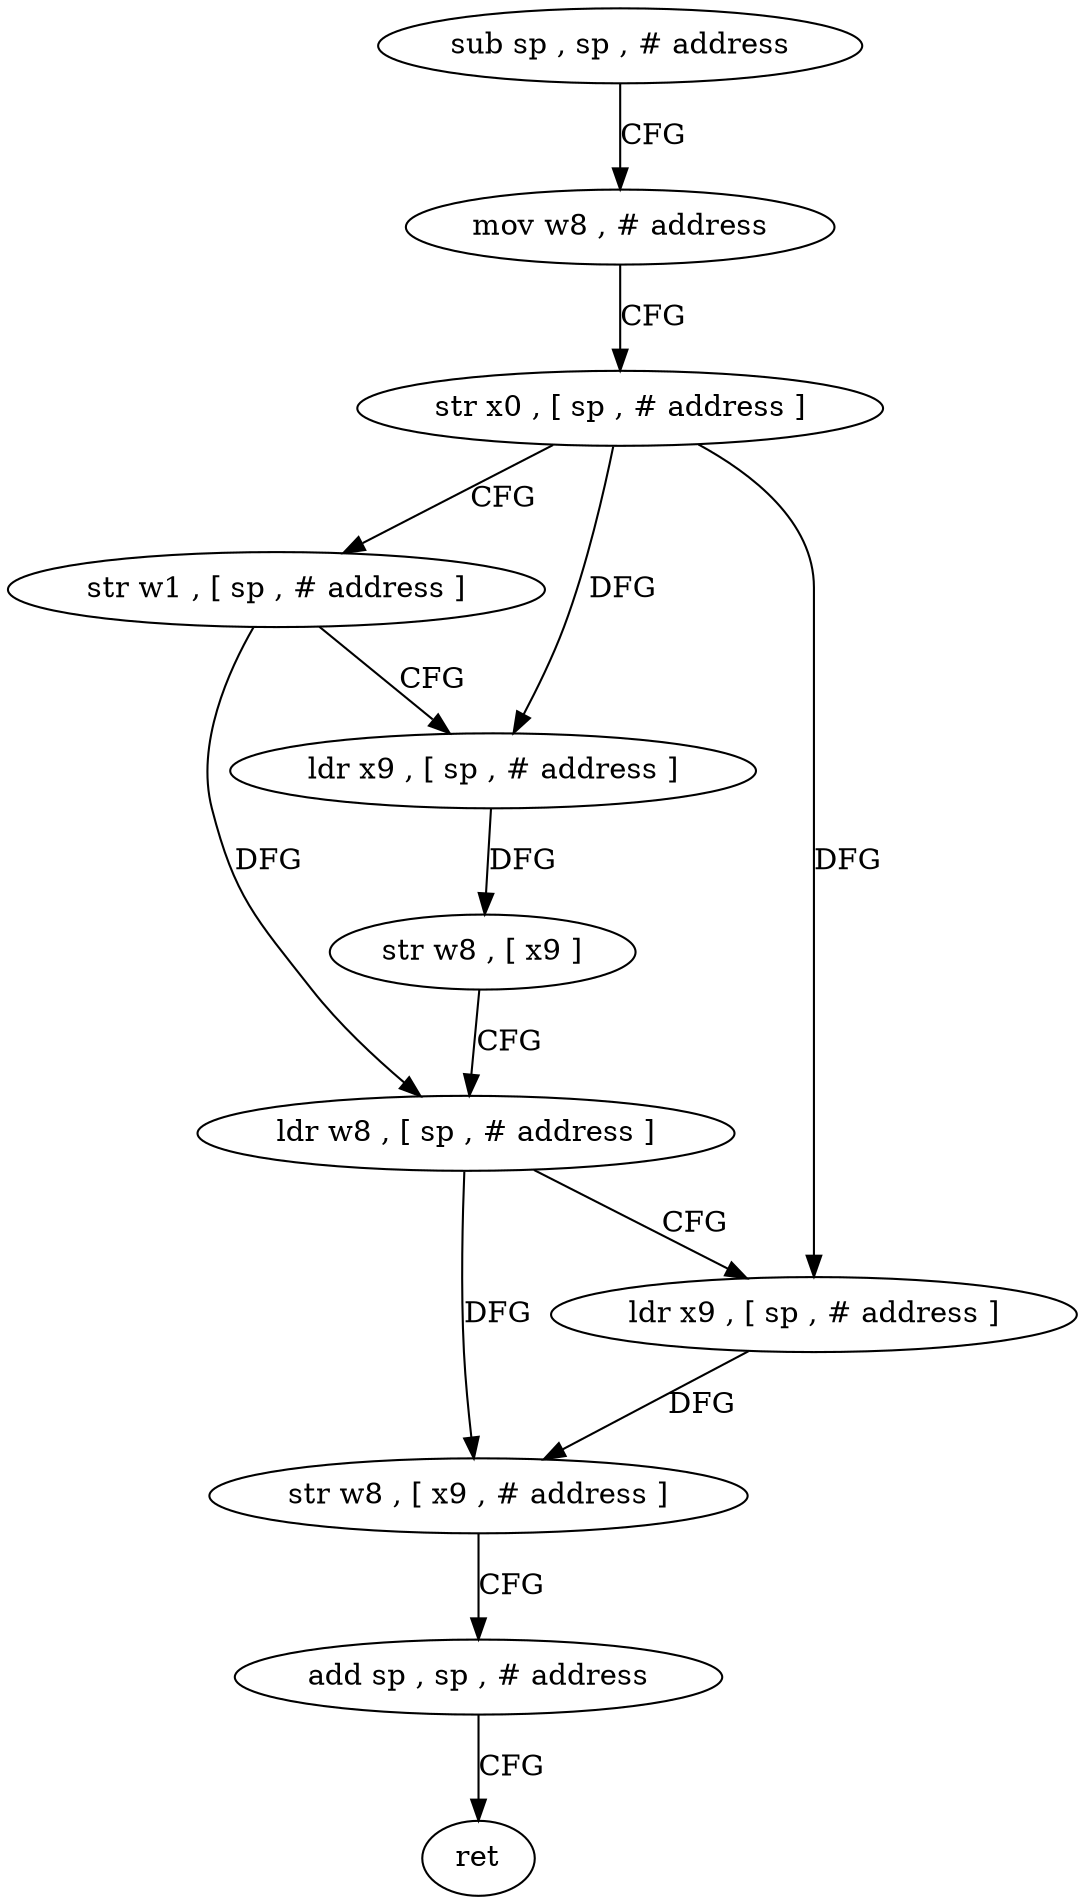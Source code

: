 digraph "func" {
"131496" [label = "sub sp , sp , # address" ]
"131500" [label = "mov w8 , # address" ]
"131504" [label = "str x0 , [ sp , # address ]" ]
"131508" [label = "str w1 , [ sp , # address ]" ]
"131512" [label = "ldr x9 , [ sp , # address ]" ]
"131516" [label = "str w8 , [ x9 ]" ]
"131520" [label = "ldr w8 , [ sp , # address ]" ]
"131524" [label = "ldr x9 , [ sp , # address ]" ]
"131528" [label = "str w8 , [ x9 , # address ]" ]
"131532" [label = "add sp , sp , # address" ]
"131536" [label = "ret" ]
"131496" -> "131500" [ label = "CFG" ]
"131500" -> "131504" [ label = "CFG" ]
"131504" -> "131508" [ label = "CFG" ]
"131504" -> "131512" [ label = "DFG" ]
"131504" -> "131524" [ label = "DFG" ]
"131508" -> "131512" [ label = "CFG" ]
"131508" -> "131520" [ label = "DFG" ]
"131512" -> "131516" [ label = "DFG" ]
"131516" -> "131520" [ label = "CFG" ]
"131520" -> "131524" [ label = "CFG" ]
"131520" -> "131528" [ label = "DFG" ]
"131524" -> "131528" [ label = "DFG" ]
"131528" -> "131532" [ label = "CFG" ]
"131532" -> "131536" [ label = "CFG" ]
}
